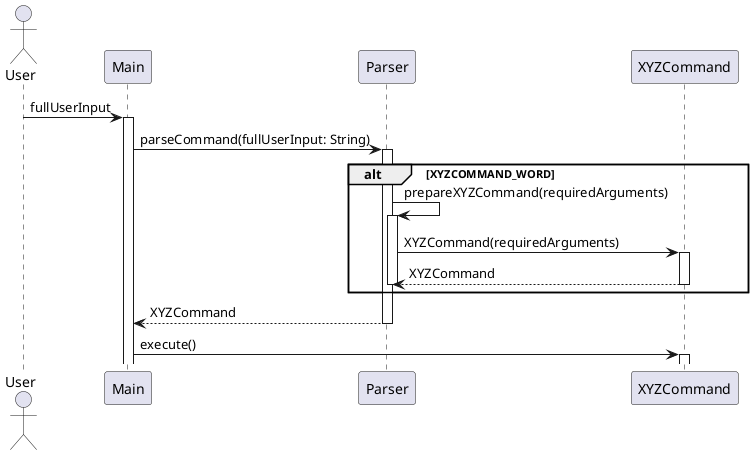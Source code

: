 @startuml
'https://plantuml.com/sequence-diagram

actor User

User -> Main: fullUserInput
activate Main
Main -> Parser: parseCommand(fullUserInput: String)
activate Parser

alt XYZCOMMAND_WORD
Parser -> Parser: prepareXYZCommand(requiredArguments)
activate Parser
Parser -> XYZCommand: XYZCommand(requiredArguments)
activate XYZCommand
XYZCommand --> Parser: XYZCommand
deactivate XYZCommand
deactivate Parser
end alt

Parser --> Main: XYZCommand
deactivate Parser
Main -> XYZCommand: execute()
activate XYZCommand
@enduml